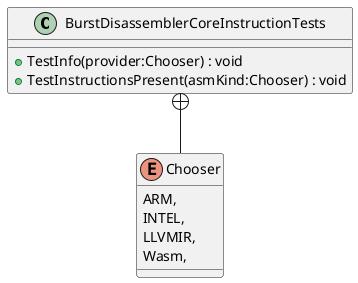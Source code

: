@startuml
class BurstDisassemblerCoreInstructionTests {
    + TestInfo(provider:Chooser) : void
    + TestInstructionsPresent(asmKind:Chooser) : void
}
enum Chooser {
    ARM,
    INTEL,
    LLVMIR,
    Wasm,
}
BurstDisassemblerCoreInstructionTests +-- Chooser
@enduml
